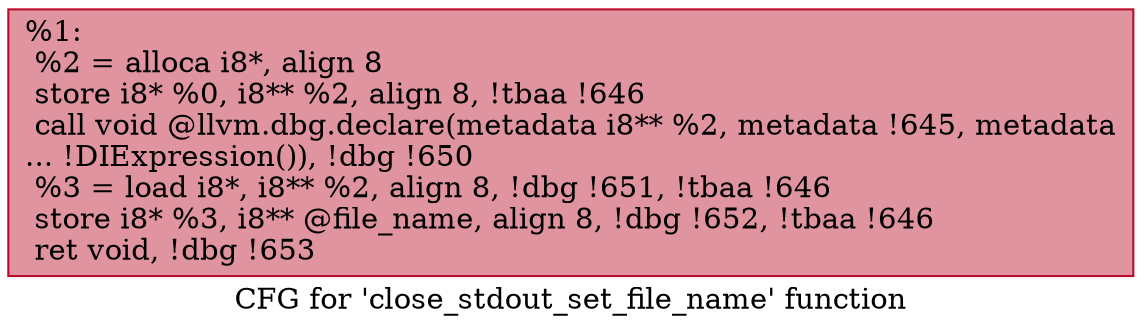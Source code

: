 digraph "CFG for 'close_stdout_set_file_name' function" {
	label="CFG for 'close_stdout_set_file_name' function";

	Node0x6ae5d0 [shape=record,color="#b70d28ff", style=filled, fillcolor="#b70d2870",label="{%1:\l  %2 = alloca i8*, align 8\l  store i8* %0, i8** %2, align 8, !tbaa !646\l  call void @llvm.dbg.declare(metadata i8** %2, metadata !645, metadata\l... !DIExpression()), !dbg !650\l  %3 = load i8*, i8** %2, align 8, !dbg !651, !tbaa !646\l  store i8* %3, i8** @file_name, align 8, !dbg !652, !tbaa !646\l  ret void, !dbg !653\l}"];
}
